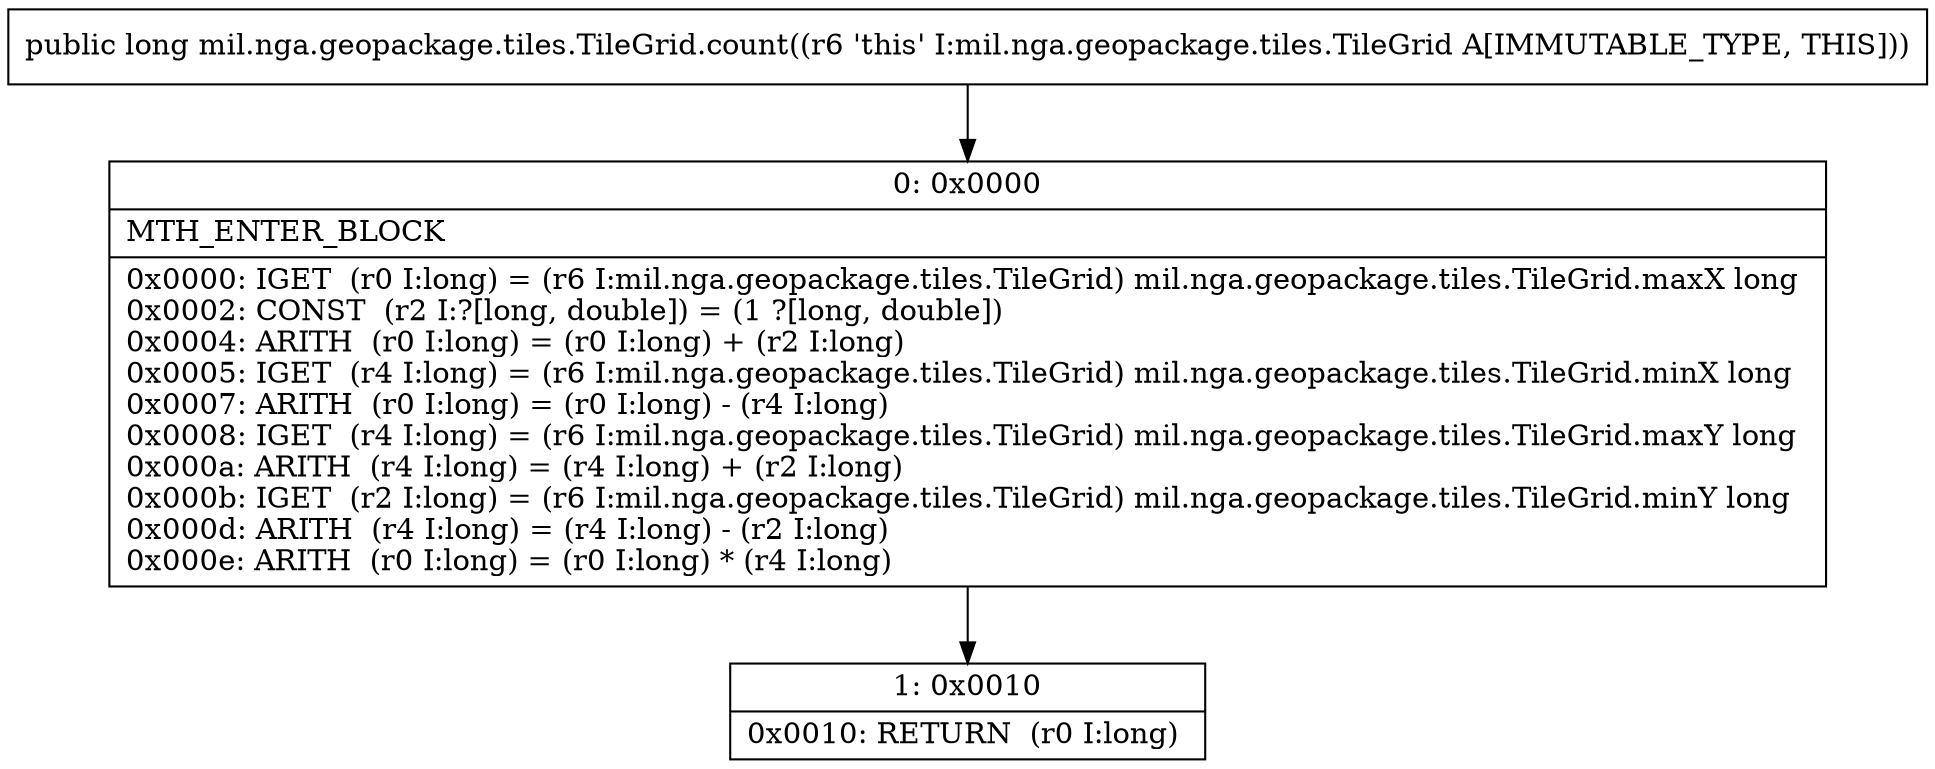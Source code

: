 digraph "CFG formil.nga.geopackage.tiles.TileGrid.count()J" {
Node_0 [shape=record,label="{0\:\ 0x0000|MTH_ENTER_BLOCK\l|0x0000: IGET  (r0 I:long) = (r6 I:mil.nga.geopackage.tiles.TileGrid) mil.nga.geopackage.tiles.TileGrid.maxX long \l0x0002: CONST  (r2 I:?[long, double]) = (1 ?[long, double]) \l0x0004: ARITH  (r0 I:long) = (r0 I:long) + (r2 I:long) \l0x0005: IGET  (r4 I:long) = (r6 I:mil.nga.geopackage.tiles.TileGrid) mil.nga.geopackage.tiles.TileGrid.minX long \l0x0007: ARITH  (r0 I:long) = (r0 I:long) \- (r4 I:long) \l0x0008: IGET  (r4 I:long) = (r6 I:mil.nga.geopackage.tiles.TileGrid) mil.nga.geopackage.tiles.TileGrid.maxY long \l0x000a: ARITH  (r4 I:long) = (r4 I:long) + (r2 I:long) \l0x000b: IGET  (r2 I:long) = (r6 I:mil.nga.geopackage.tiles.TileGrid) mil.nga.geopackage.tiles.TileGrid.minY long \l0x000d: ARITH  (r4 I:long) = (r4 I:long) \- (r2 I:long) \l0x000e: ARITH  (r0 I:long) = (r0 I:long) * (r4 I:long) \l}"];
Node_1 [shape=record,label="{1\:\ 0x0010|0x0010: RETURN  (r0 I:long) \l}"];
MethodNode[shape=record,label="{public long mil.nga.geopackage.tiles.TileGrid.count((r6 'this' I:mil.nga.geopackage.tiles.TileGrid A[IMMUTABLE_TYPE, THIS])) }"];
MethodNode -> Node_0;
Node_0 -> Node_1;
}

